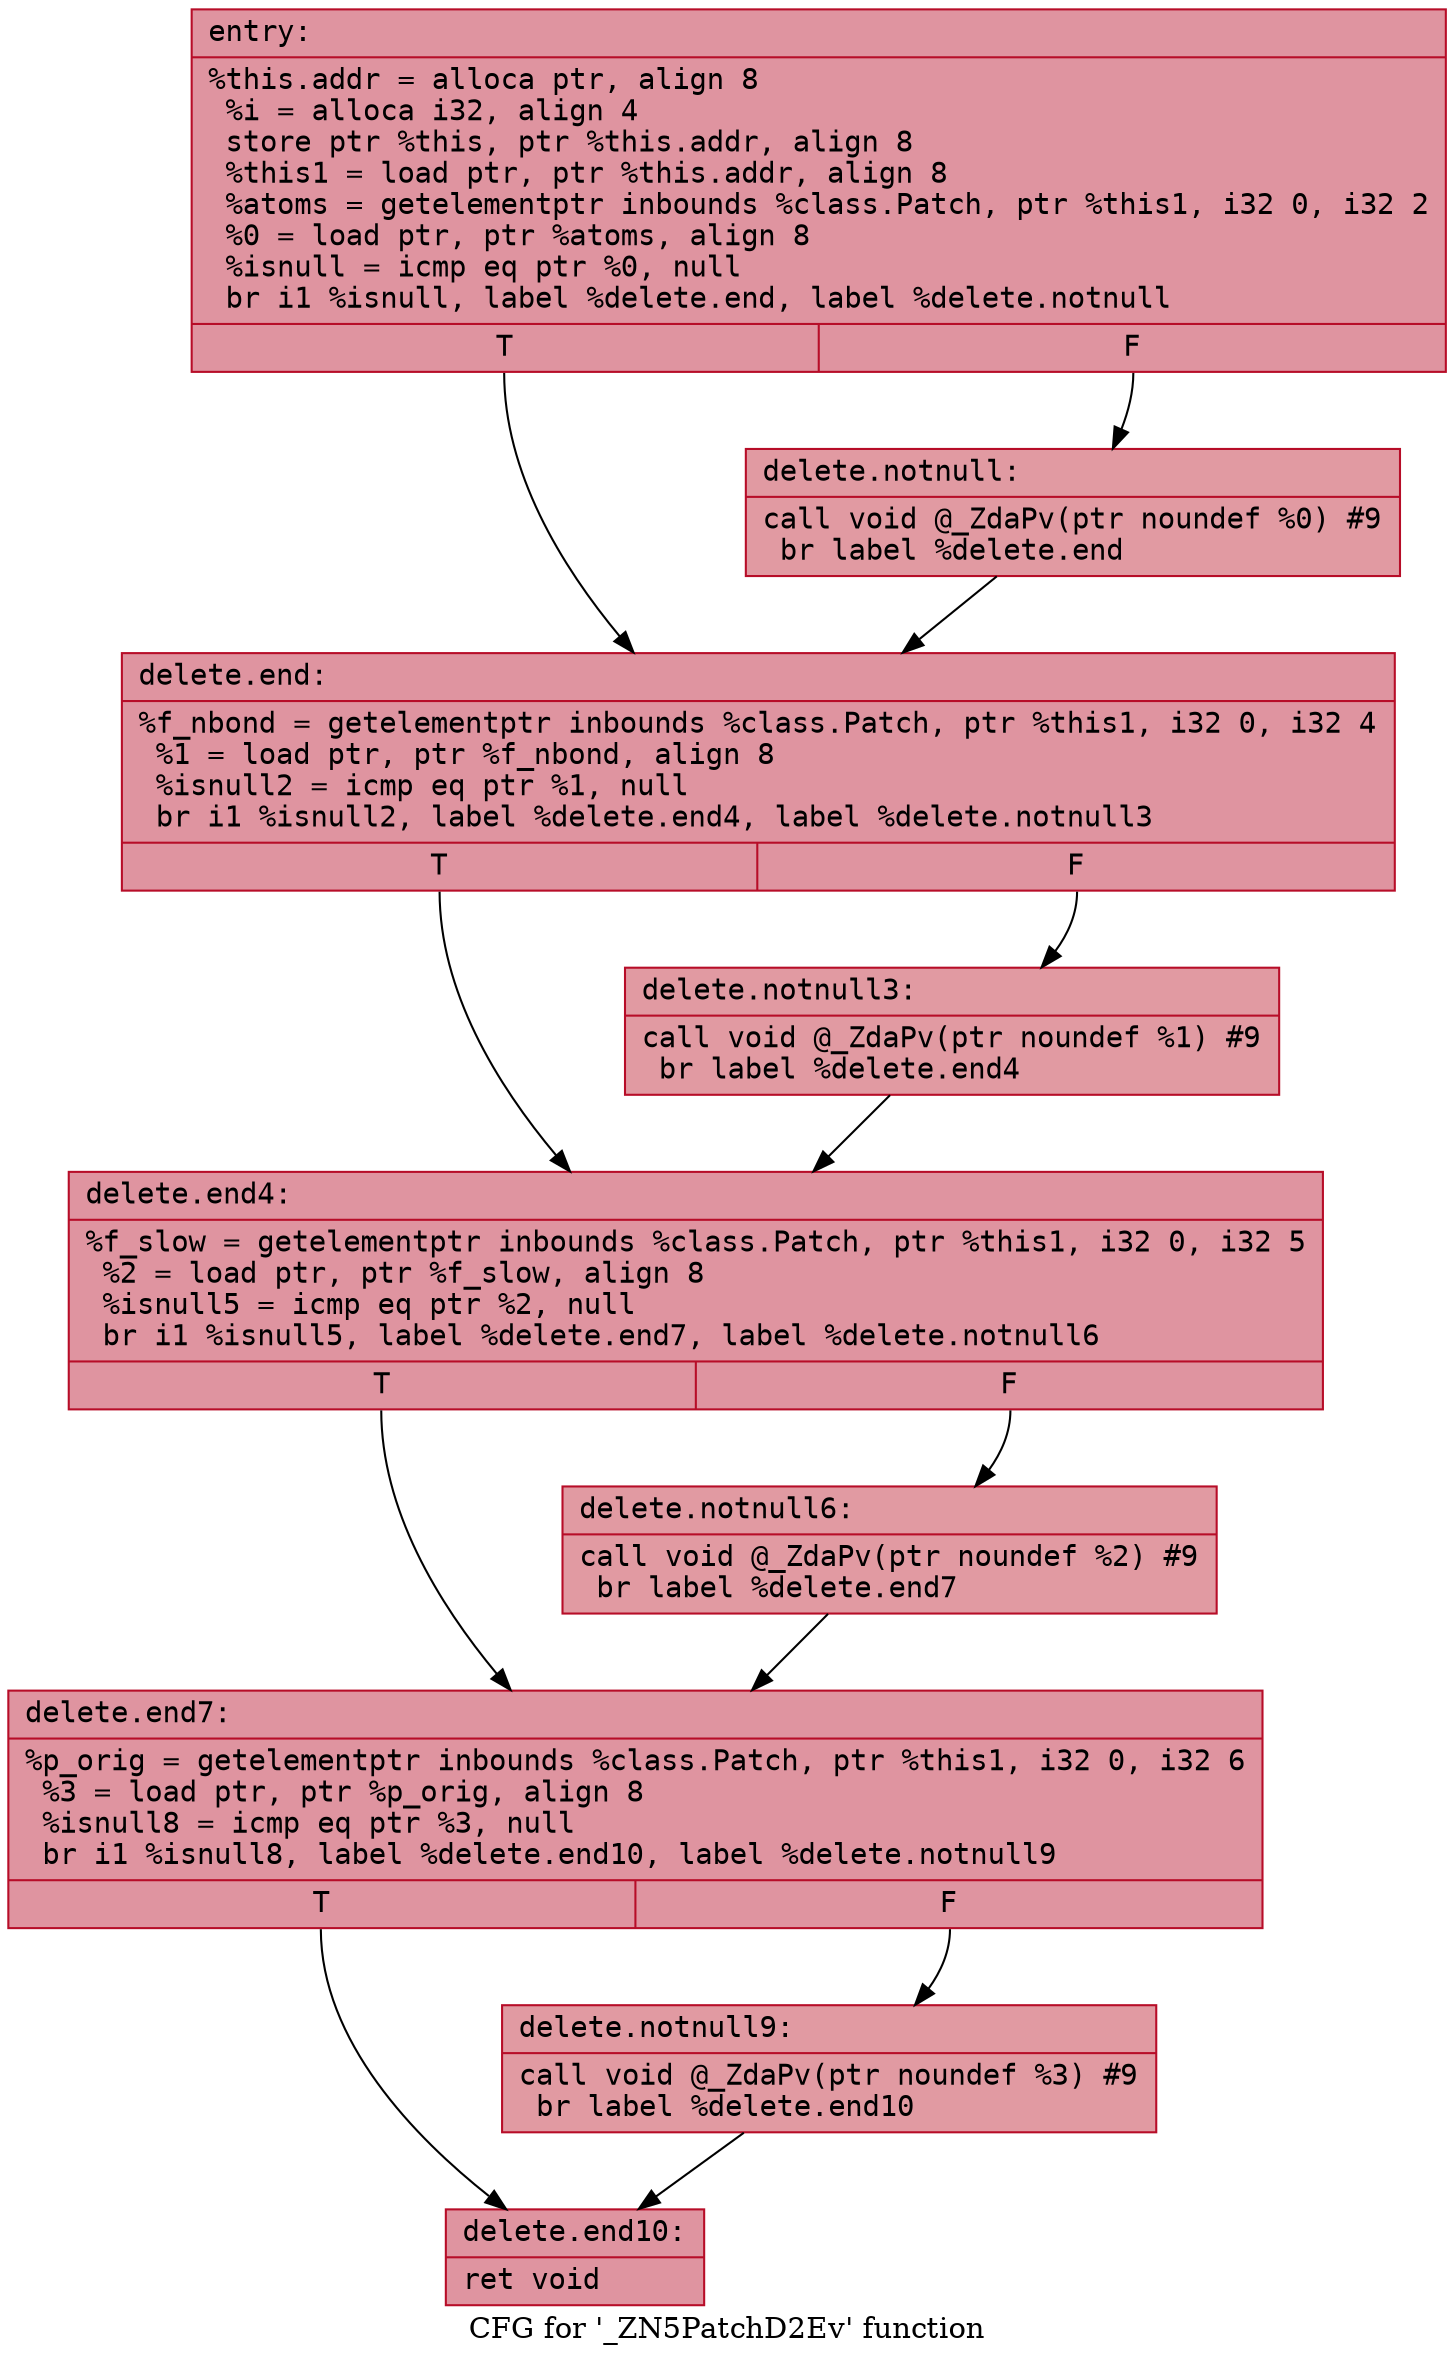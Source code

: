 digraph "CFG for '_ZN5PatchD2Ev' function" {
	label="CFG for '_ZN5PatchD2Ev' function";

	Node0x55fb27d606e0 [shape=record,color="#b70d28ff", style=filled, fillcolor="#b70d2870" fontname="Courier",label="{entry:\l|  %this.addr = alloca ptr, align 8\l  %i = alloca i32, align 4\l  store ptr %this, ptr %this.addr, align 8\l  %this1 = load ptr, ptr %this.addr, align 8\l  %atoms = getelementptr inbounds %class.Patch, ptr %this1, i32 0, i32 2\l  %0 = load ptr, ptr %atoms, align 8\l  %isnull = icmp eq ptr %0, null\l  br i1 %isnull, label %delete.end, label %delete.notnull\l|{<s0>T|<s1>F}}"];
	Node0x55fb27d606e0:s0 -> Node0x55fb27d60f40[tooltip="entry -> delete.end\nProbability 37.50%" ];
	Node0x55fb27d606e0:s1 -> Node0x55fb27d60fc0[tooltip="entry -> delete.notnull\nProbability 62.50%" ];
	Node0x55fb27d60fc0 [shape=record,color="#b70d28ff", style=filled, fillcolor="#bb1b2c70" fontname="Courier",label="{delete.notnull:\l|  call void @_ZdaPv(ptr noundef %0) #9\l  br label %delete.end\l}"];
	Node0x55fb27d60fc0 -> Node0x55fb27d60f40[tooltip="delete.notnull -> delete.end\nProbability 100.00%" ];
	Node0x55fb27d60f40 [shape=record,color="#b70d28ff", style=filled, fillcolor="#b70d2870" fontname="Courier",label="{delete.end:\l|  %f_nbond = getelementptr inbounds %class.Patch, ptr %this1, i32 0, i32 4\l  %1 = load ptr, ptr %f_nbond, align 8\l  %isnull2 = icmp eq ptr %1, null\l  br i1 %isnull2, label %delete.end4, label %delete.notnull3\l|{<s0>T|<s1>F}}"];
	Node0x55fb27d60f40:s0 -> Node0x55fb27d61550[tooltip="delete.end -> delete.end4\nProbability 37.50%" ];
	Node0x55fb27d60f40:s1 -> Node0x55fb27d615d0[tooltip="delete.end -> delete.notnull3\nProbability 62.50%" ];
	Node0x55fb27d615d0 [shape=record,color="#b70d28ff", style=filled, fillcolor="#bb1b2c70" fontname="Courier",label="{delete.notnull3:\l|  call void @_ZdaPv(ptr noundef %1) #9\l  br label %delete.end4\l}"];
	Node0x55fb27d615d0 -> Node0x55fb27d61550[tooltip="delete.notnull3 -> delete.end4\nProbability 100.00%" ];
	Node0x55fb27d61550 [shape=record,color="#b70d28ff", style=filled, fillcolor="#b70d2870" fontname="Courier",label="{delete.end4:\l|  %f_slow = getelementptr inbounds %class.Patch, ptr %this1, i32 0, i32 5\l  %2 = load ptr, ptr %f_slow, align 8\l  %isnull5 = icmp eq ptr %2, null\l  br i1 %isnull5, label %delete.end7, label %delete.notnull6\l|{<s0>T|<s1>F}}"];
	Node0x55fb27d61550:s0 -> Node0x55fb27d61cc0[tooltip="delete.end4 -> delete.end7\nProbability 37.50%" ];
	Node0x55fb27d61550:s1 -> Node0x55fb27d61d10[tooltip="delete.end4 -> delete.notnull6\nProbability 62.50%" ];
	Node0x55fb27d61d10 [shape=record,color="#b70d28ff", style=filled, fillcolor="#bb1b2c70" fontname="Courier",label="{delete.notnull6:\l|  call void @_ZdaPv(ptr noundef %2) #9\l  br label %delete.end7\l}"];
	Node0x55fb27d61d10 -> Node0x55fb27d61cc0[tooltip="delete.notnull6 -> delete.end7\nProbability 100.00%" ];
	Node0x55fb27d61cc0 [shape=record,color="#b70d28ff", style=filled, fillcolor="#b70d2870" fontname="Courier",label="{delete.end7:\l|  %p_orig = getelementptr inbounds %class.Patch, ptr %this1, i32 0, i32 6\l  %3 = load ptr, ptr %p_orig, align 8\l  %isnull8 = icmp eq ptr %3, null\l  br i1 %isnull8, label %delete.end10, label %delete.notnull9\l|{<s0>T|<s1>F}}"];
	Node0x55fb27d61cc0:s0 -> Node0x55fb27d62200[tooltip="delete.end7 -> delete.end10\nProbability 37.50%" ];
	Node0x55fb27d61cc0:s1 -> Node0x55fb27d62250[tooltip="delete.end7 -> delete.notnull9\nProbability 62.50%" ];
	Node0x55fb27d62250 [shape=record,color="#b70d28ff", style=filled, fillcolor="#bb1b2c70" fontname="Courier",label="{delete.notnull9:\l|  call void @_ZdaPv(ptr noundef %3) #9\l  br label %delete.end10\l}"];
	Node0x55fb27d62250 -> Node0x55fb27d62200[tooltip="delete.notnull9 -> delete.end10\nProbability 100.00%" ];
	Node0x55fb27d62200 [shape=record,color="#b70d28ff", style=filled, fillcolor="#b70d2870" fontname="Courier",label="{delete.end10:\l|  ret void\l}"];
}
